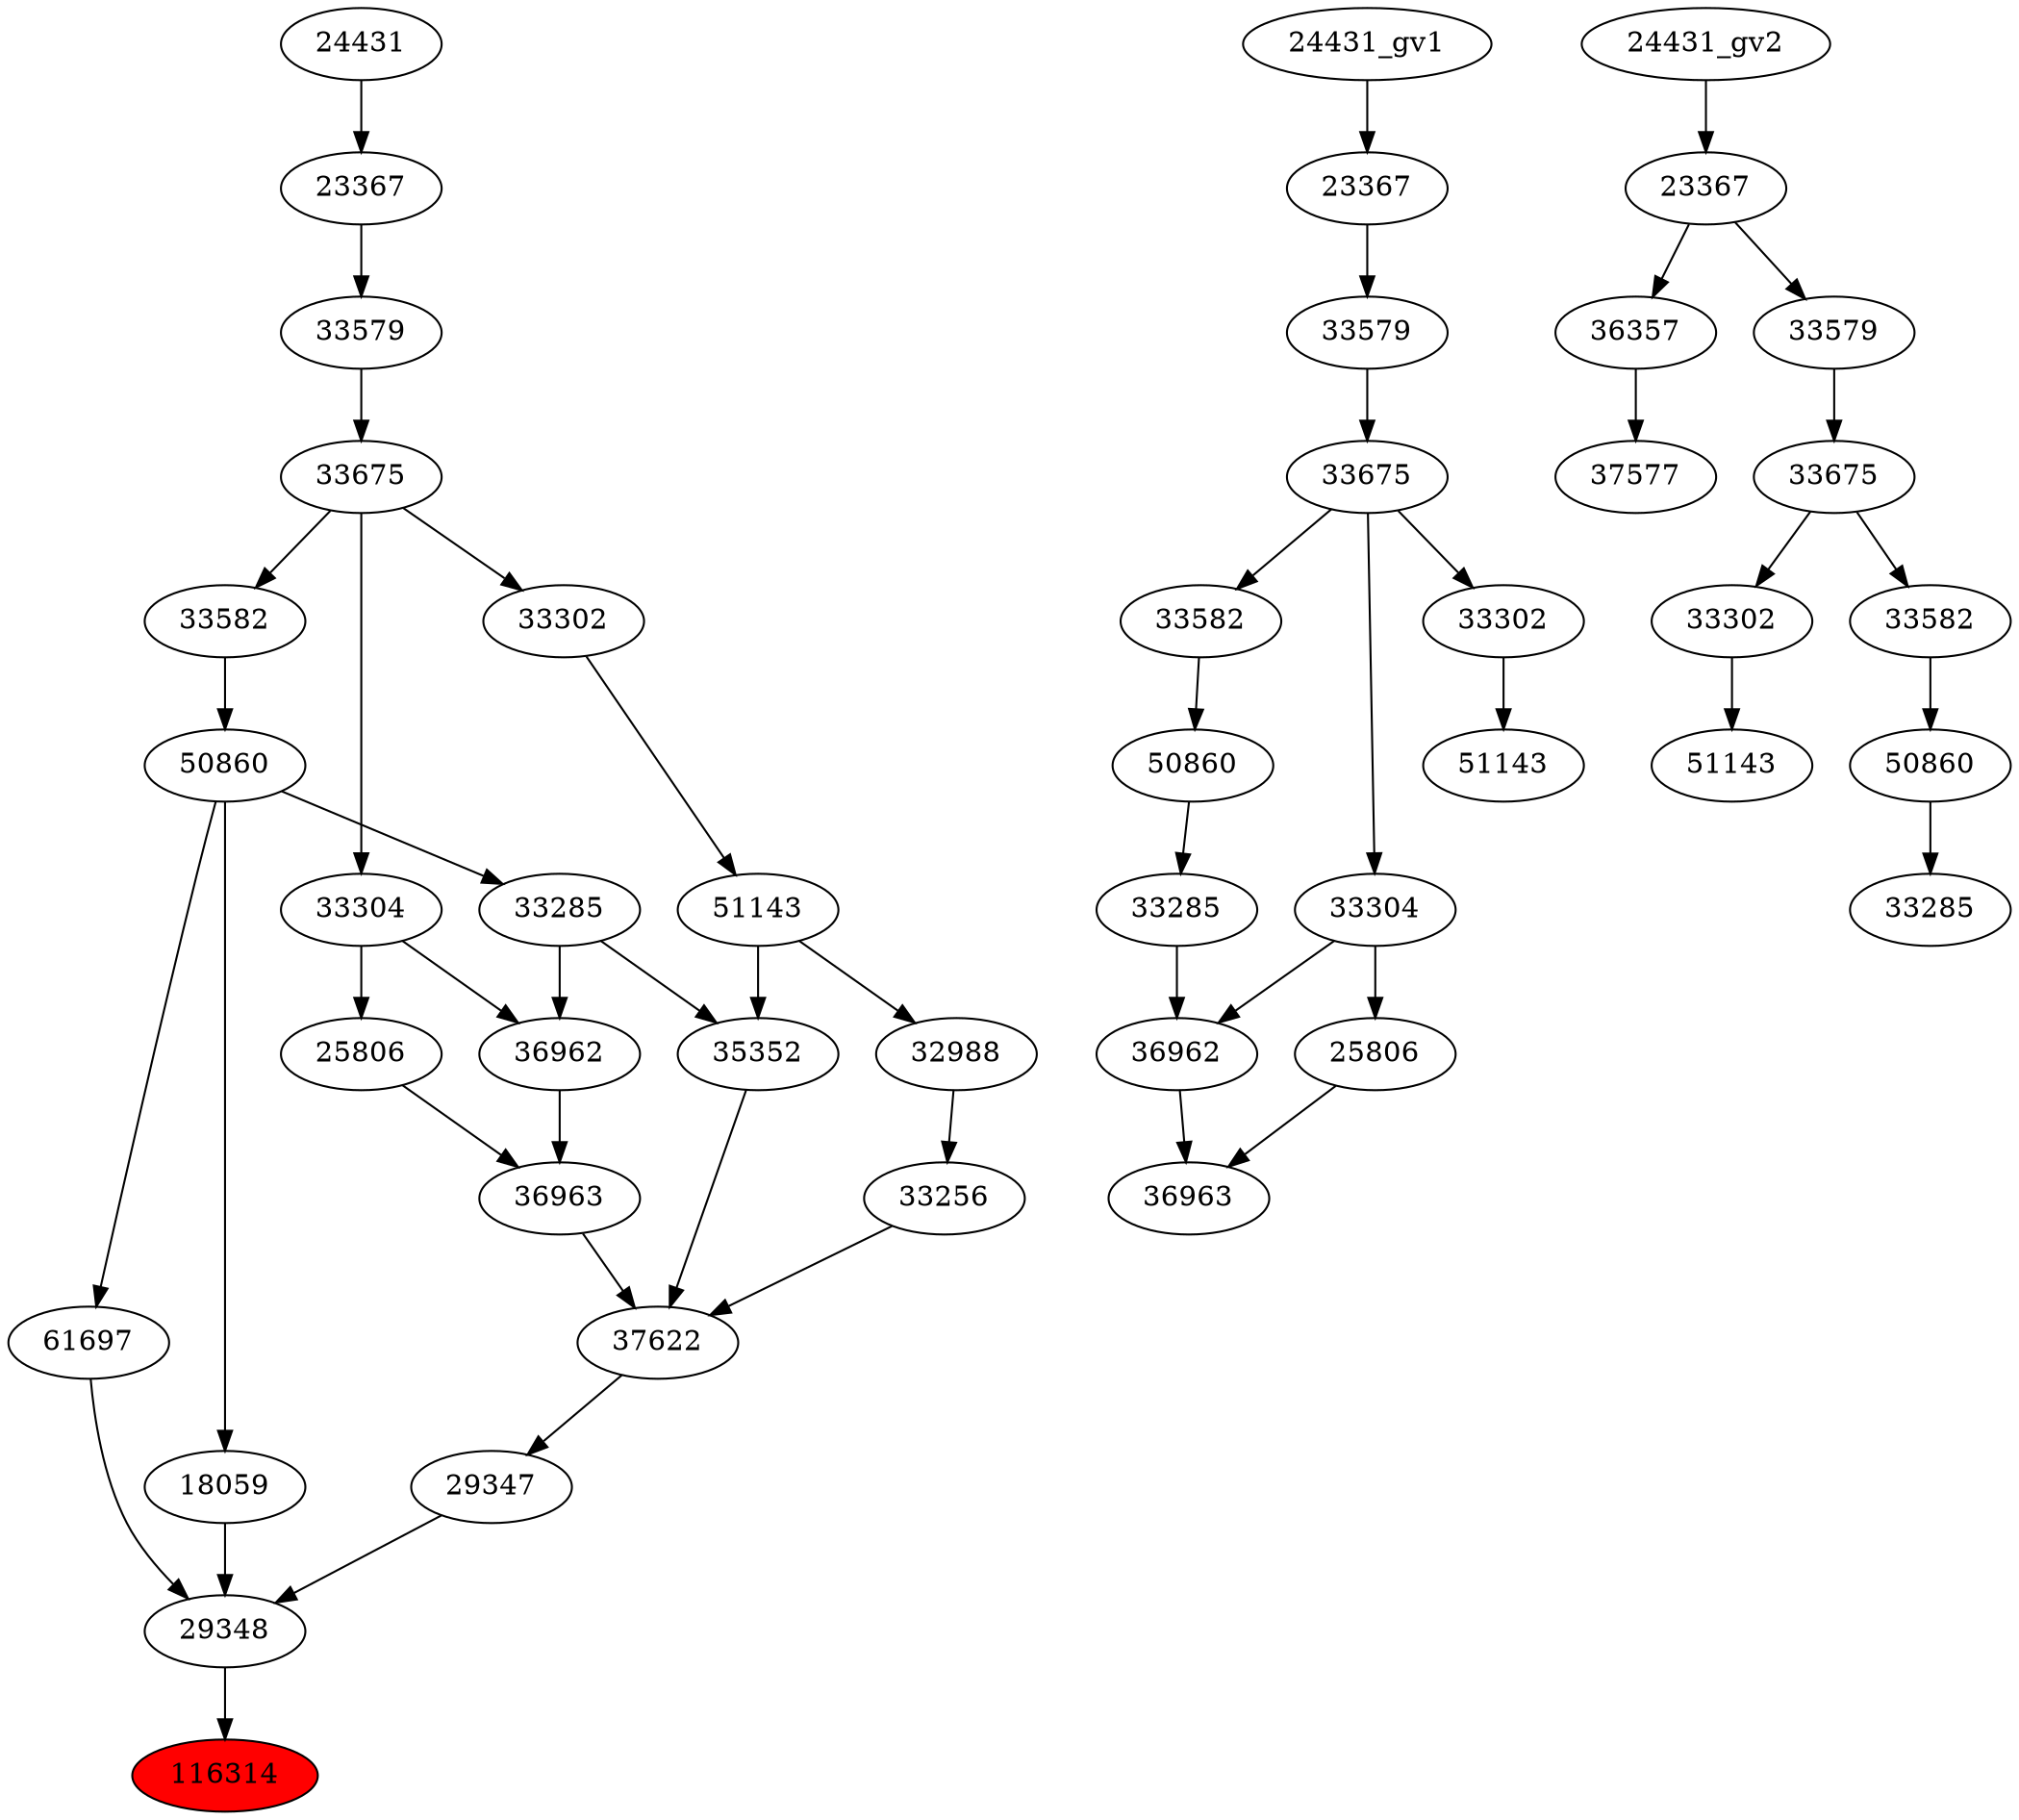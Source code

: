 strict digraph root {
	node [label="\N"];
	{
		node [fillcolor="",
			label="\N",
			style=""
		];
		116314		 [fillcolor=red,
			label=116314,
			style=filled];
		29348		 [label=29348];
		29348 -> 116314;
		61697		 [label=61697];
		61697 -> 29348;
		18059		 [label=18059];
		18059 -> 29348;
		29347		 [label=29347];
		29347 -> 29348;
		50860		 [label=50860];
		50860 -> 61697;
		50860 -> 18059;
		33285		 [label=33285];
		50860 -> 33285;
		37622		 [label=37622];
		37622 -> 29347;
		33582		 [label=33582];
		33582 -> 50860;
		36963		 [label=36963];
		36963 -> 37622;
		35352		 [label=35352];
		35352 -> 37622;
		33256		 [label=33256];
		33256 -> 37622;
		33675		 [label=33675];
		33675 -> 33582;
		33304		 [label=33304];
		33675 -> 33304;
		33302		 [label=33302];
		33675 -> 33302;
		36962		 [label=36962];
		36962 -> 36963;
		25806		 [label=25806];
		25806 -> 36963;
		33285 -> 35352;
		33285 -> 36962;
		51143		 [label=51143];
		51143 -> 35352;
		32988		 [label=32988];
		51143 -> 32988;
		32988 -> 33256;
		33579		 [label=33579];
		33579 -> 33675;
		33304 -> 36962;
		33304 -> 25806;
		33302 -> 51143;
		23367		 [label=23367];
		23367 -> 33579;
		24431		 [label=24431];
		24431 -> 23367;
	}
	{
		node [label="\N"];
		"50860_gv1"		 [label=50860];
		"33285_gv1"		 [label=33285];
		"50860_gv1" -> "33285_gv1";
		"33582_gv1"		 [label=33582];
		"33582_gv1" -> "50860_gv1";
		"33675_gv1"		 [label=33675];
		"33675_gv1" -> "33582_gv1";
		"33304_gv1"		 [label=33304];
		"33675_gv1" -> "33304_gv1";
		"33302_gv1"		 [label=33302];
		"33675_gv1" -> "33302_gv1";
		"36963_gv1"		 [label=36963];
		"36962_gv1"		 [label=36962];
		"36962_gv1" -> "36963_gv1";
		"25806_gv1"		 [label=25806];
		"25806_gv1" -> "36963_gv1";
		"33579_gv1"		 [label=33579];
		"33579_gv1" -> "33675_gv1";
		"33285_gv1" -> "36962_gv1";
		"33304_gv1" -> "36962_gv1";
		"33304_gv1" -> "25806_gv1";
		"51143_gv1"		 [label=51143];
		"33302_gv1" -> "51143_gv1";
		"23367_gv1"		 [label=23367];
		"23367_gv1" -> "33579_gv1";
		"24431_gv1" -> "23367_gv1";
	}
	{
		node [label="\N"];
		"33285_gv2"		 [label=33285];
		"50860_gv2"		 [label=50860];
		"50860_gv2" -> "33285_gv2";
		"51143_gv2"		 [label=51143];
		"33302_gv2"		 [label=33302];
		"33302_gv2" -> "51143_gv2";
		"33582_gv2"		 [label=33582];
		"33582_gv2" -> "50860_gv2";
		37577		 [label=37577];
		36357		 [label=36357];
		36357 -> 37577;
		"33675_gv2"		 [label=33675];
		"33675_gv2" -> "33302_gv2";
		"33675_gv2" -> "33582_gv2";
		"33579_gv2"		 [label=33579];
		"33579_gv2" -> "33675_gv2";
		"23367_gv2"		 [label=23367];
		"23367_gv2" -> 36357;
		"23367_gv2" -> "33579_gv2";
		"24431_gv2" -> "23367_gv2";
	}
}
